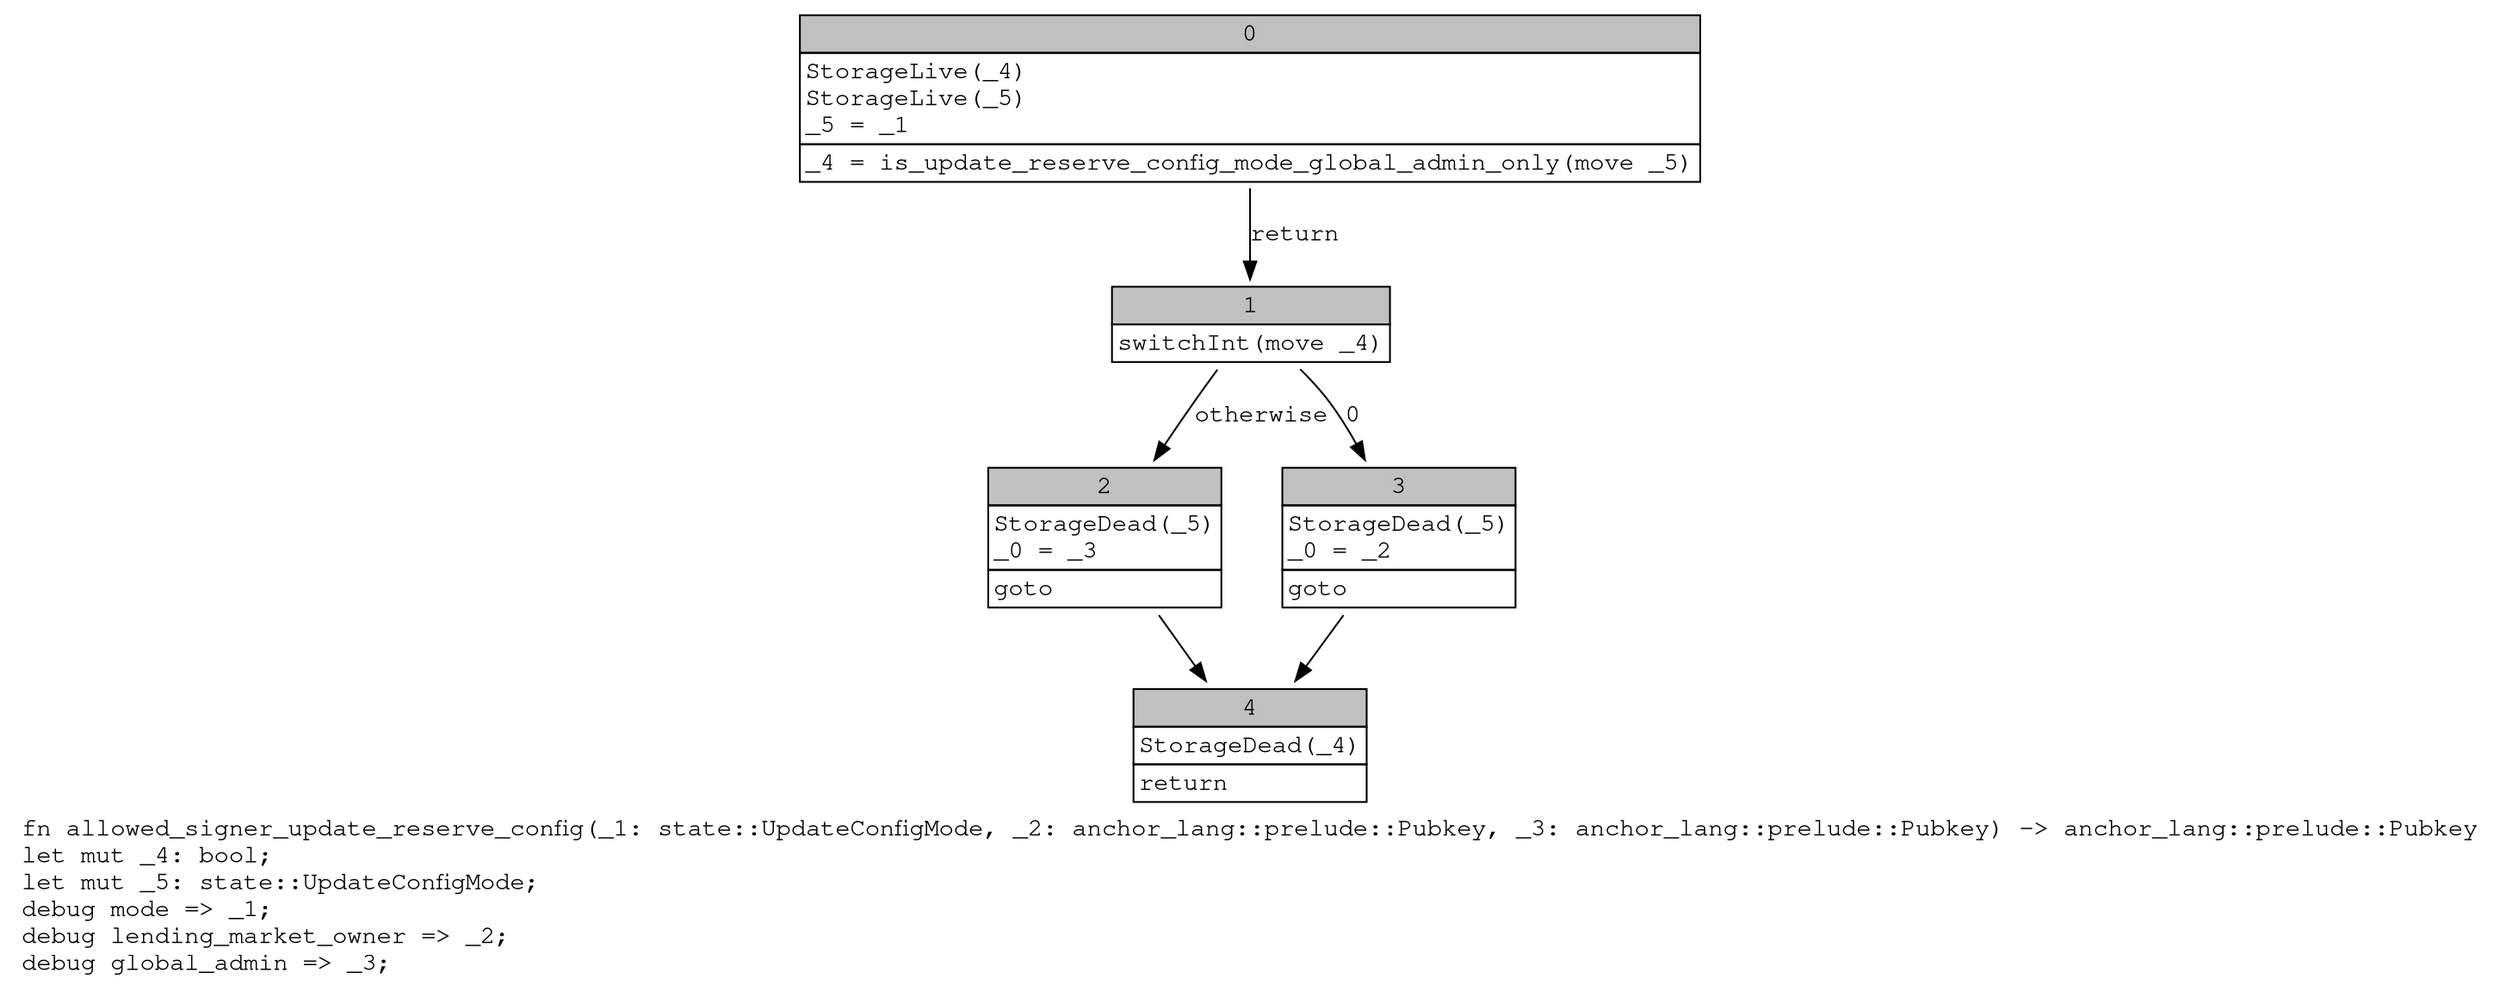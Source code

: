 digraph Mir_0_1392 {
    graph [fontname="Courier, monospace"];
    node [fontname="Courier, monospace"];
    edge [fontname="Courier, monospace"];
    label=<fn allowed_signer_update_reserve_config(_1: state::UpdateConfigMode, _2: anchor_lang::prelude::Pubkey, _3: anchor_lang::prelude::Pubkey) -&gt; anchor_lang::prelude::Pubkey<br align="left"/>let mut _4: bool;<br align="left"/>let mut _5: state::UpdateConfigMode;<br align="left"/>debug mode =&gt; _1;<br align="left"/>debug lending_market_owner =&gt; _2;<br align="left"/>debug global_admin =&gt; _3;<br align="left"/>>;
    bb0__0_1392 [shape="none", label=<<table border="0" cellborder="1" cellspacing="0"><tr><td bgcolor="gray" align="center" colspan="1">0</td></tr><tr><td align="left" balign="left">StorageLive(_4)<br/>StorageLive(_5)<br/>_5 = _1<br/></td></tr><tr><td align="left">_4 = is_update_reserve_config_mode_global_admin_only(move _5)</td></tr></table>>];
    bb1__0_1392 [shape="none", label=<<table border="0" cellborder="1" cellspacing="0"><tr><td bgcolor="gray" align="center" colspan="1">1</td></tr><tr><td align="left">switchInt(move _4)</td></tr></table>>];
    bb2__0_1392 [shape="none", label=<<table border="0" cellborder="1" cellspacing="0"><tr><td bgcolor="gray" align="center" colspan="1">2</td></tr><tr><td align="left" balign="left">StorageDead(_5)<br/>_0 = _3<br/></td></tr><tr><td align="left">goto</td></tr></table>>];
    bb3__0_1392 [shape="none", label=<<table border="0" cellborder="1" cellspacing="0"><tr><td bgcolor="gray" align="center" colspan="1">3</td></tr><tr><td align="left" balign="left">StorageDead(_5)<br/>_0 = _2<br/></td></tr><tr><td align="left">goto</td></tr></table>>];
    bb4__0_1392 [shape="none", label=<<table border="0" cellborder="1" cellspacing="0"><tr><td bgcolor="gray" align="center" colspan="1">4</td></tr><tr><td align="left" balign="left">StorageDead(_4)<br/></td></tr><tr><td align="left">return</td></tr></table>>];
    bb0__0_1392 -> bb1__0_1392 [label="return"];
    bb1__0_1392 -> bb3__0_1392 [label="0"];
    bb1__0_1392 -> bb2__0_1392 [label="otherwise"];
    bb2__0_1392 -> bb4__0_1392 [label=""];
    bb3__0_1392 -> bb4__0_1392 [label=""];
}
